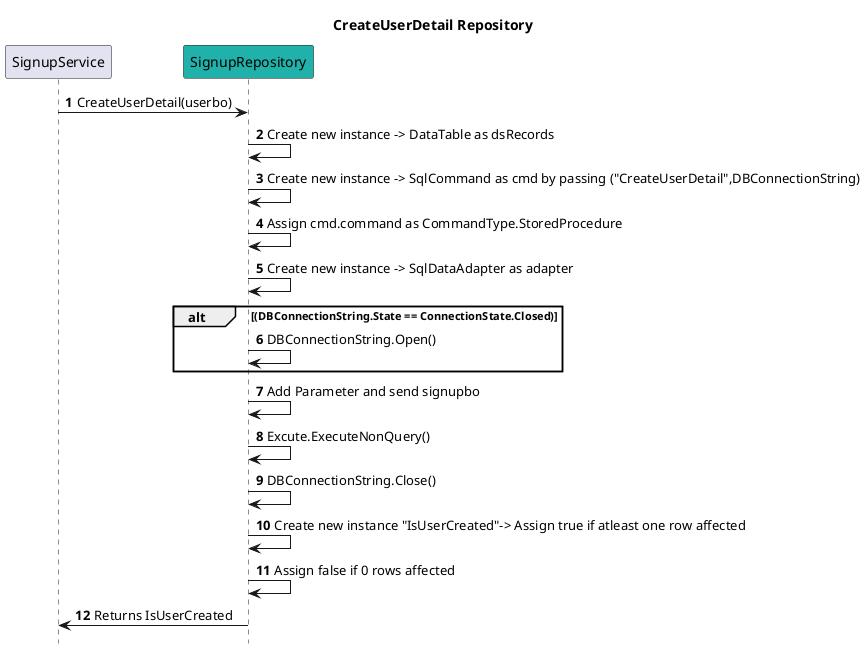 @startuml

title CreateUserDetail Repository
autonumber
hide footbox

participant SignupService
participant SignupRepository #LightSeaGreen



 SignupService-> SignupRepository : CreateUserDetail(userbo)

    SignupRepository -> SignupRepository : Create new instance -> DataTable as dsRecords

    SignupRepository -> SignupRepository : Create new instance -> SqlCommand as cmd by passing ("CreateUserDetail",DBConnectionString)

    SignupRepository -> SignupRepository : Assign cmd.command as CommandType.StoredProcedure

    SignupRepository -> SignupRepository : Create new instance -> SqlDataAdapter as adapter
    
    alt (DBConnectionString.State == ConnectionState.Closed)
        SignupRepository -> SignupRepository : DBConnectionString.Open()
    end

   SignupRepository -> SignupRepository : Add Parameter and send signupbo
   SignupRepository -> SignupRepository : Excute.ExecuteNonQuery()


    SignupRepository -> SignupRepository : DBConnectionString.Close()

    SignupRepository -> SignupRepository : Create new instance "IsUserCreated"-> Assign true if atleast one row affected
    
    SignupRepository -> SignupRepository : Assign false if 0 rows affected

    SignupRepository -> SignupService: Returns IsUserCreated



@enduml